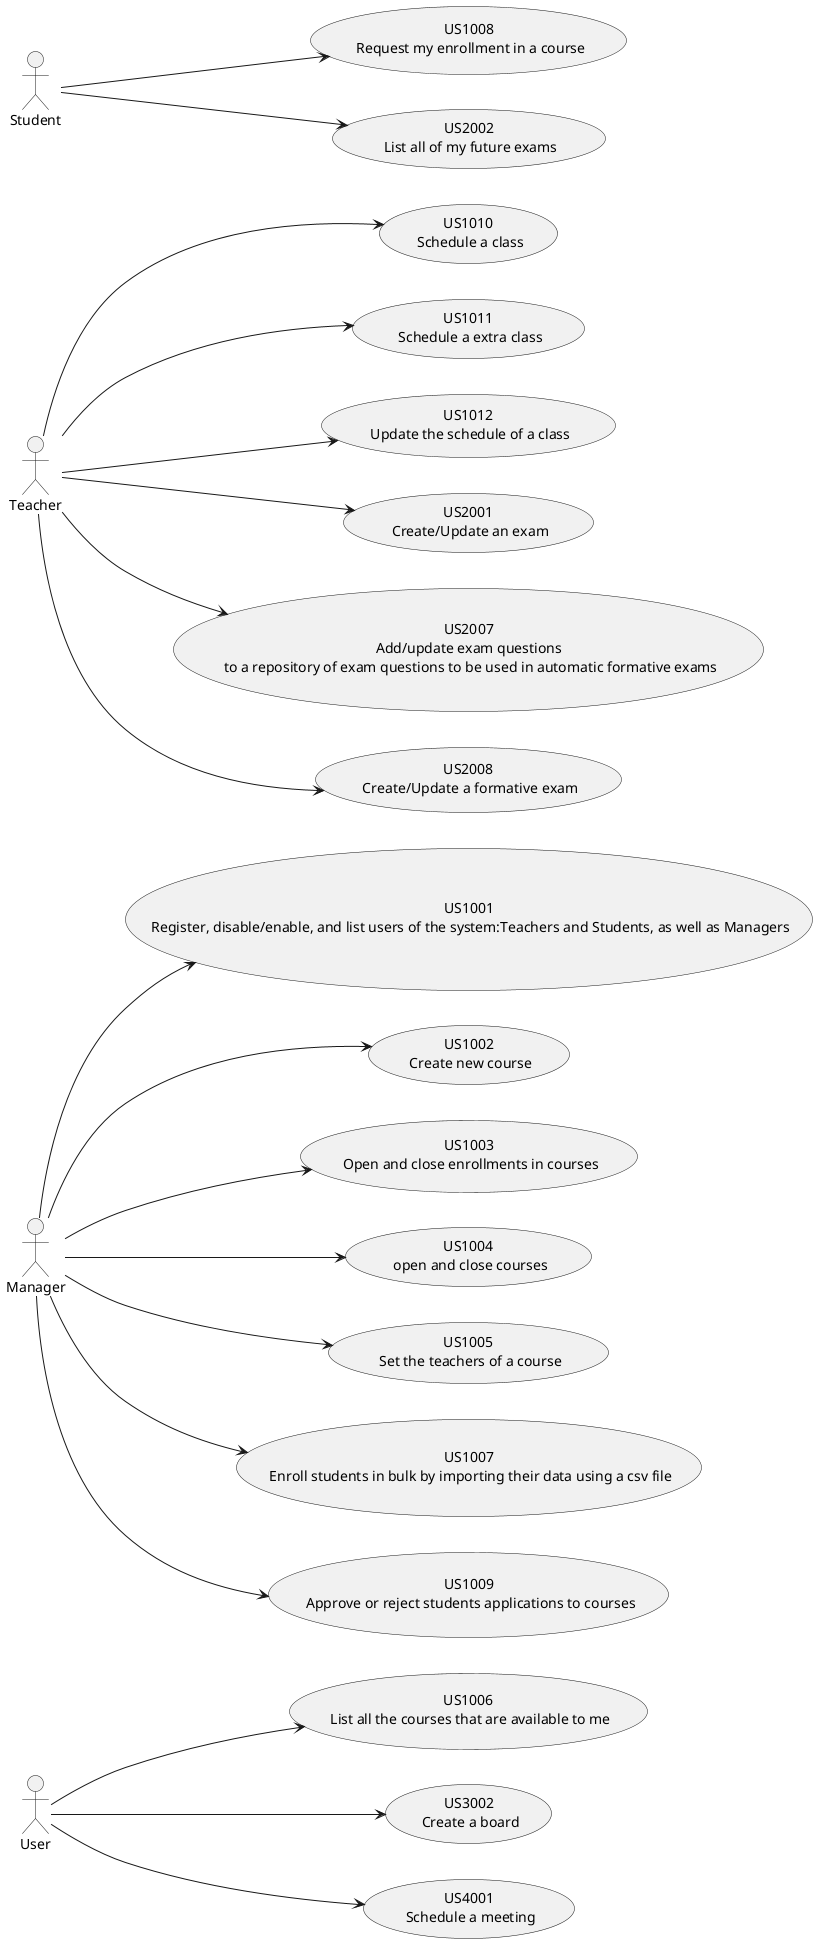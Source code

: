 @startuml Use Case Diagram
left to right direction

actor User as U
actor Manager as M
actor Teacher as T
actor Student as S

M --> (US1001\n Register, disable/enable, and list users of the system:Teachers and Students, as well as Managers)
M --> (US1002\n Create new course)
M --> (US1003\n Open and close enrollments in courses)
M --> (US1004\n open and close courses)
M --> (US1005\n Set the teachers of a course)
M --> (US1007\n Enroll students in bulk by importing their data using a csv file)
M --> (US1009\n Approve or reject students applications to courses)

U --> (US1006\n List all the courses that are available to me)
U --> (US3002\n Create a board)
U --> (US4001\n Schedule a meeting)

S --> (US1008\n Request my enrollment in a course)
S --> (US2002\n List all of my future exams)

T --> (US1010\n Schedule a class)
T --> (US1011\n Schedule a extra class)
T --> (US1012\n Update the schedule of a class)
T --> (US2001\n Create/Update an exam)
T --> (US2007\n Add/update exam questions \n to a repository of exam questions to be used in automatic formative exams)
T --> (US2008\n Create/Update a formative exam)


@enduml